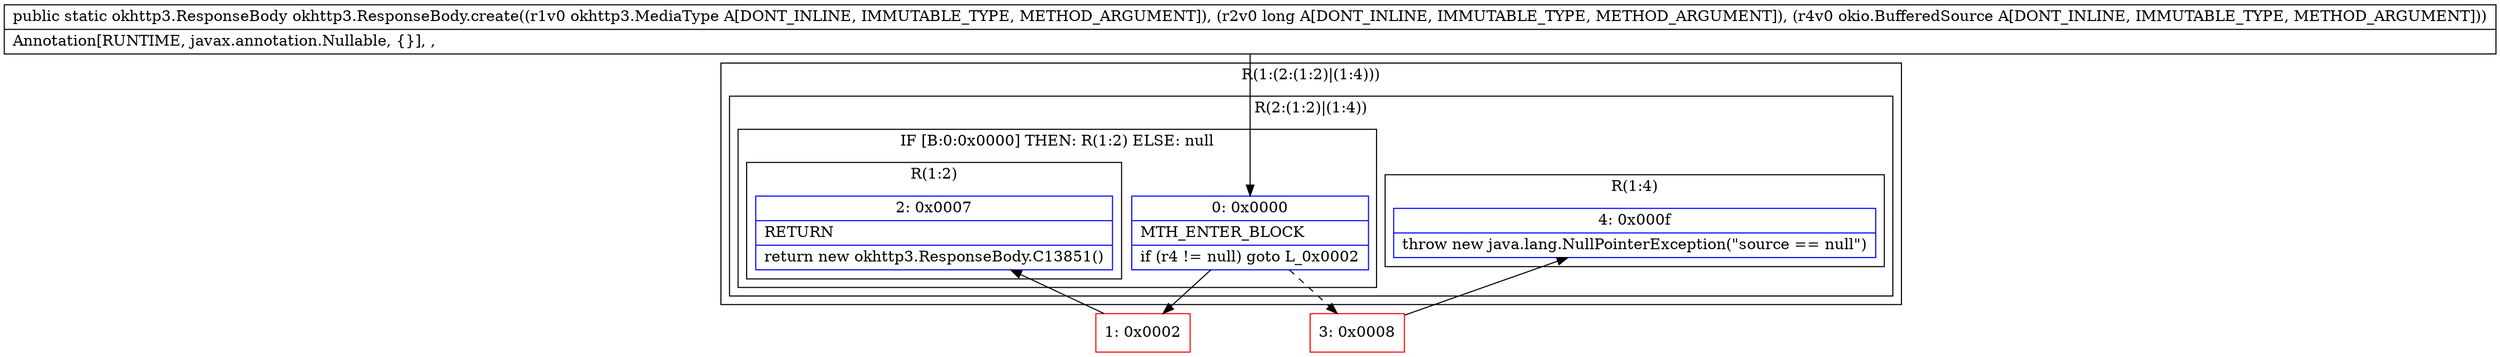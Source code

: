 digraph "CFG forokhttp3.ResponseBody.create(Lokhttp3\/MediaType;JLokio\/BufferedSource;)Lokhttp3\/ResponseBody;" {
subgraph cluster_Region_1207970656 {
label = "R(1:(2:(1:2)|(1:4)))";
node [shape=record,color=blue];
subgraph cluster_Region_1526056056 {
label = "R(2:(1:2)|(1:4))";
node [shape=record,color=blue];
subgraph cluster_IfRegion_1060762502 {
label = "IF [B:0:0x0000] THEN: R(1:2) ELSE: null";
node [shape=record,color=blue];
Node_0 [shape=record,label="{0\:\ 0x0000|MTH_ENTER_BLOCK\l|if (r4 != null) goto L_0x0002\l}"];
subgraph cluster_Region_1455465852 {
label = "R(1:2)";
node [shape=record,color=blue];
Node_2 [shape=record,label="{2\:\ 0x0007|RETURN\l|return new okhttp3.ResponseBody.C13851()\l}"];
}
}
subgraph cluster_Region_533913583 {
label = "R(1:4)";
node [shape=record,color=blue];
Node_4 [shape=record,label="{4\:\ 0x000f|throw new java.lang.NullPointerException(\"source == null\")\l}"];
}
}
}
Node_1 [shape=record,color=red,label="{1\:\ 0x0002}"];
Node_3 [shape=record,color=red,label="{3\:\ 0x0008}"];
MethodNode[shape=record,label="{public static okhttp3.ResponseBody okhttp3.ResponseBody.create((r1v0 okhttp3.MediaType A[DONT_INLINE, IMMUTABLE_TYPE, METHOD_ARGUMENT]), (r2v0 long A[DONT_INLINE, IMMUTABLE_TYPE, METHOD_ARGUMENT]), (r4v0 okio.BufferedSource A[DONT_INLINE, IMMUTABLE_TYPE, METHOD_ARGUMENT]))  | Annotation[RUNTIME, javax.annotation.Nullable, \{\}], , \l}"];
MethodNode -> Node_0;
Node_0 -> Node_1;
Node_0 -> Node_3[style=dashed];
Node_1 -> Node_2;
Node_3 -> Node_4;
}

